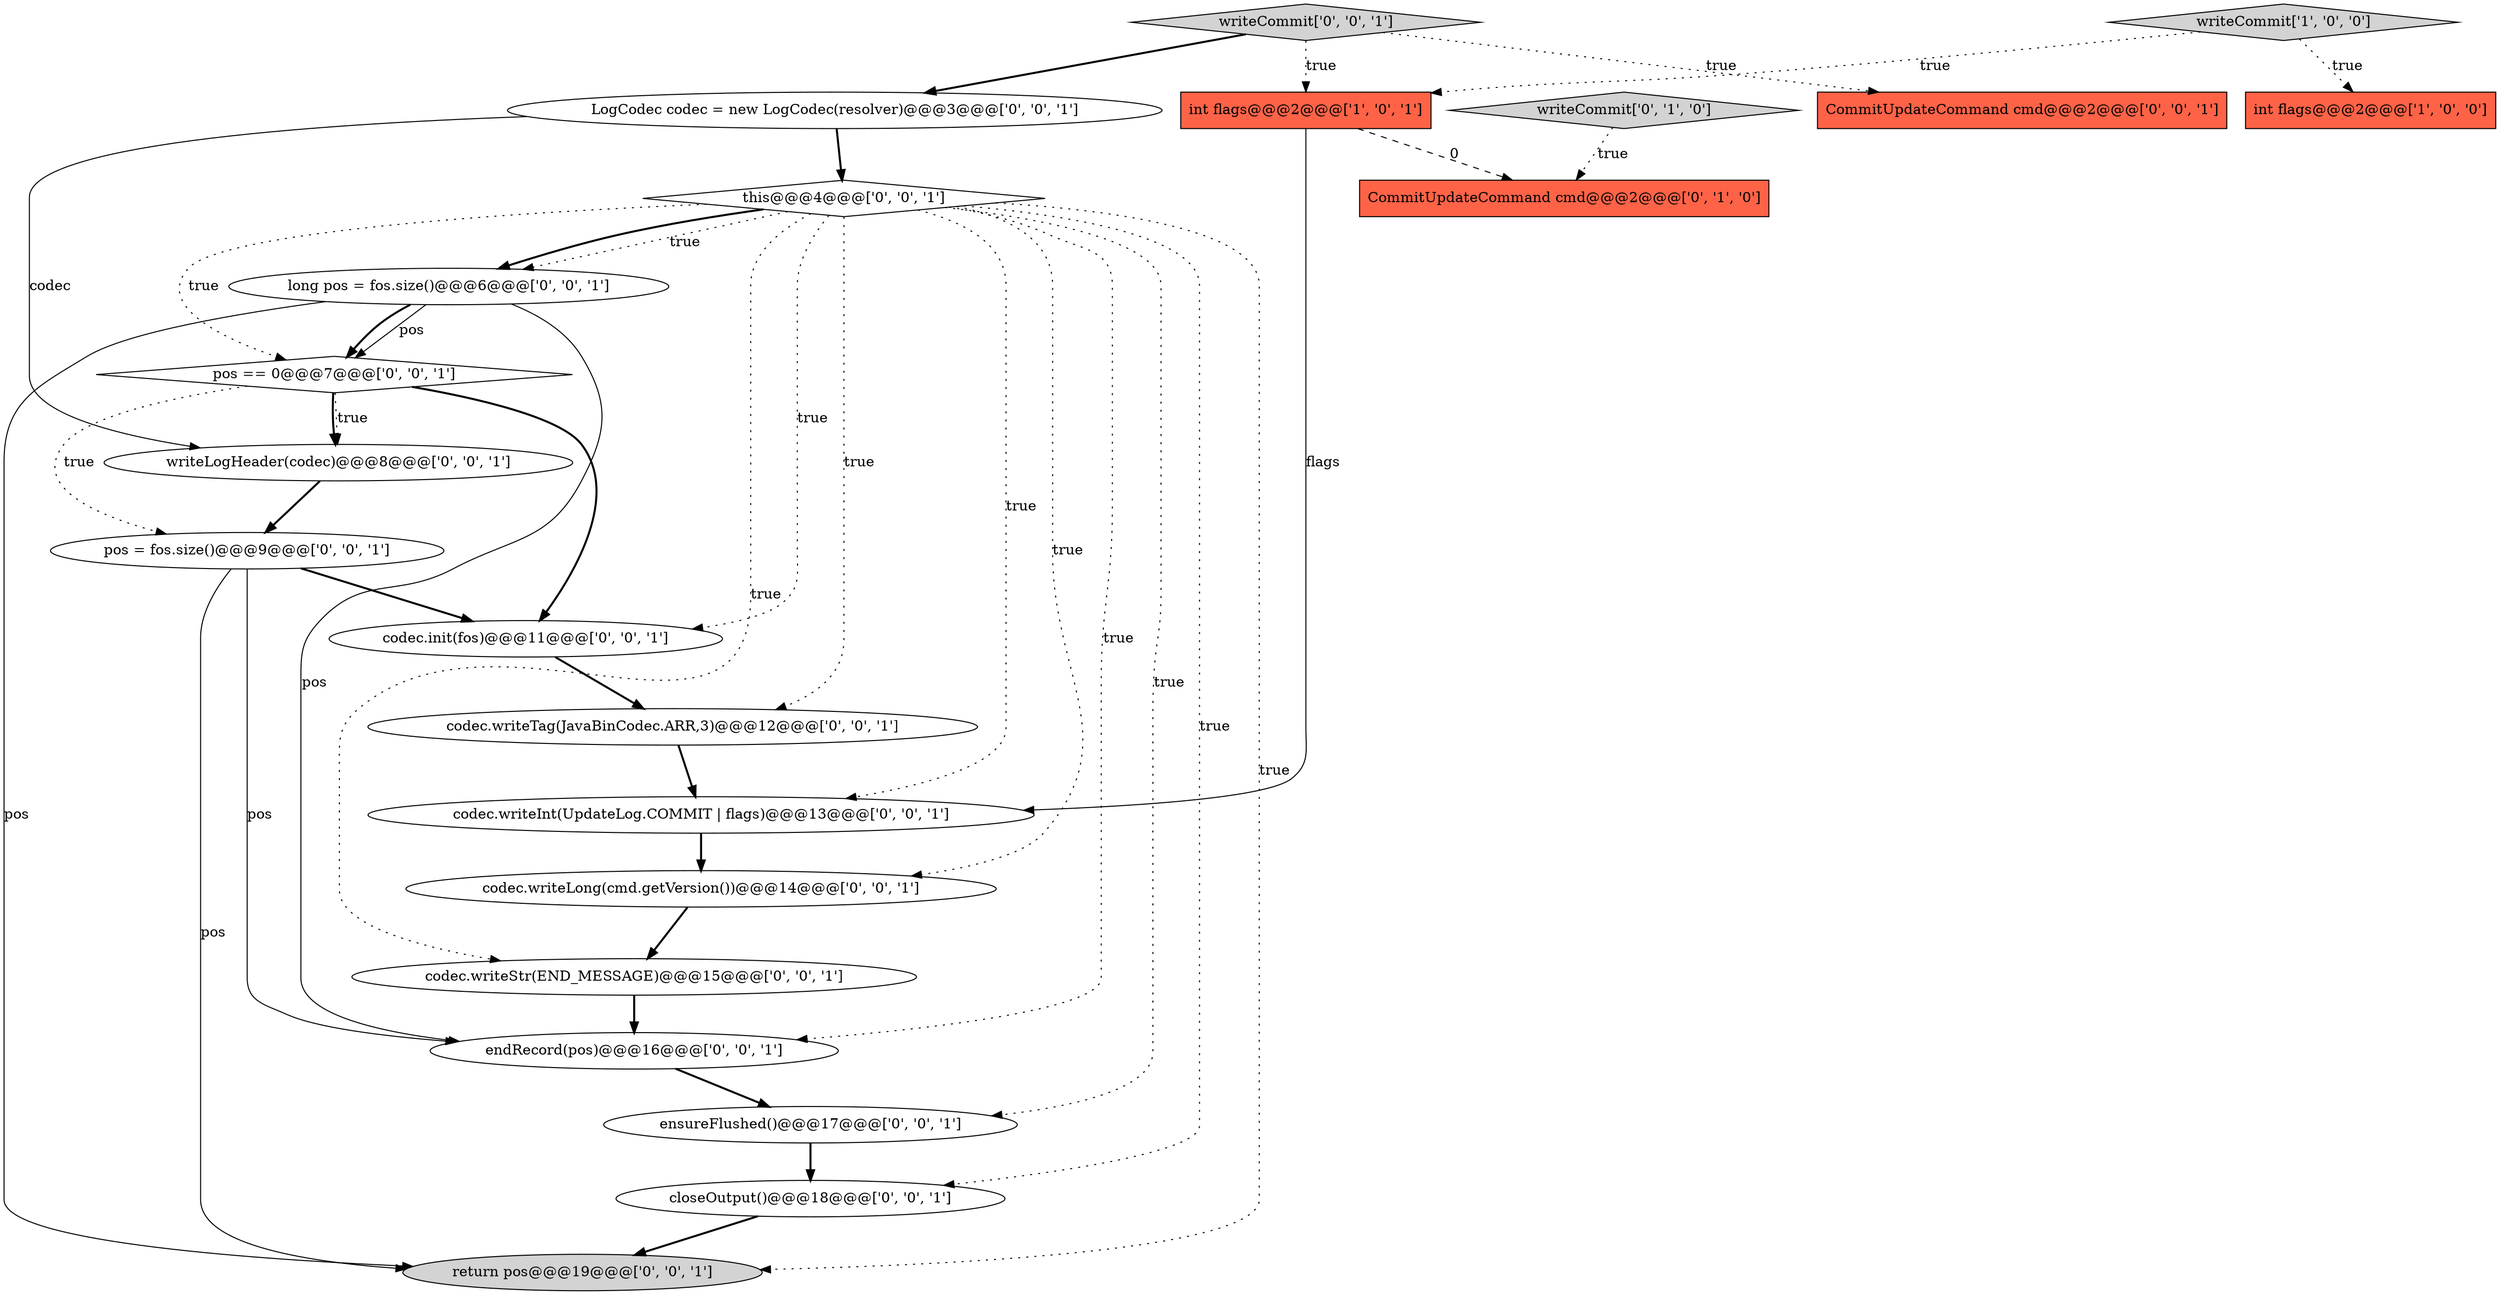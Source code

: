 digraph {
19 [style = filled, label = "return pos@@@19@@@['0', '0', '1']", fillcolor = lightgray, shape = ellipse image = "AAA0AAABBB3BBB"];
12 [style = filled, label = "endRecord(pos)@@@16@@@['0', '0', '1']", fillcolor = white, shape = ellipse image = "AAA0AAABBB3BBB"];
8 [style = filled, label = "codec.init(fos)@@@11@@@['0', '0', '1']", fillcolor = white, shape = ellipse image = "AAA0AAABBB3BBB"];
2 [style = filled, label = "int flags@@@2@@@['1', '0', '1']", fillcolor = tomato, shape = box image = "AAA0AAABBB1BBB"];
21 [style = filled, label = "this@@@4@@@['0', '0', '1']", fillcolor = white, shape = diamond image = "AAA0AAABBB3BBB"];
11 [style = filled, label = "long pos = fos.size()@@@6@@@['0', '0', '1']", fillcolor = white, shape = ellipse image = "AAA0AAABBB3BBB"];
7 [style = filled, label = "writeLogHeader(codec)@@@8@@@['0', '0', '1']", fillcolor = white, shape = ellipse image = "AAA0AAABBB3BBB"];
20 [style = filled, label = "writeCommit['0', '0', '1']", fillcolor = lightgray, shape = diamond image = "AAA0AAABBB3BBB"];
13 [style = filled, label = "closeOutput()@@@18@@@['0', '0', '1']", fillcolor = white, shape = ellipse image = "AAA0AAABBB3BBB"];
0 [style = filled, label = "writeCommit['1', '0', '0']", fillcolor = lightgray, shape = diamond image = "AAA0AAABBB1BBB"];
6 [style = filled, label = "CommitUpdateCommand cmd@@@2@@@['0', '0', '1']", fillcolor = tomato, shape = box image = "AAA0AAABBB3BBB"];
14 [style = filled, label = "LogCodec codec = new LogCodec(resolver)@@@3@@@['0', '0', '1']", fillcolor = white, shape = ellipse image = "AAA0AAABBB3BBB"];
4 [style = filled, label = "CommitUpdateCommand cmd@@@2@@@['0', '1', '0']", fillcolor = tomato, shape = box image = "AAA1AAABBB2BBB"];
10 [style = filled, label = "ensureFlushed()@@@17@@@['0', '0', '1']", fillcolor = white, shape = ellipse image = "AAA0AAABBB3BBB"];
9 [style = filled, label = "codec.writeStr(END_MESSAGE)@@@15@@@['0', '0', '1']", fillcolor = white, shape = ellipse image = "AAA0AAABBB3BBB"];
1 [style = filled, label = "int flags@@@2@@@['1', '0', '0']", fillcolor = tomato, shape = box image = "AAA0AAABBB1BBB"];
16 [style = filled, label = "codec.writeLong(cmd.getVersion())@@@14@@@['0', '0', '1']", fillcolor = white, shape = ellipse image = "AAA0AAABBB3BBB"];
5 [style = filled, label = "codec.writeTag(JavaBinCodec.ARR,3)@@@12@@@['0', '0', '1']", fillcolor = white, shape = ellipse image = "AAA0AAABBB3BBB"];
3 [style = filled, label = "writeCommit['0', '1', '0']", fillcolor = lightgray, shape = diamond image = "AAA0AAABBB2BBB"];
15 [style = filled, label = "pos = fos.size()@@@9@@@['0', '0', '1']", fillcolor = white, shape = ellipse image = "AAA0AAABBB3BBB"];
18 [style = filled, label = "codec.writeInt(UpdateLog.COMMIT | flags)@@@13@@@['0', '0', '1']", fillcolor = white, shape = ellipse image = "AAA0AAABBB3BBB"];
17 [style = filled, label = "pos == 0@@@7@@@['0', '0', '1']", fillcolor = white, shape = diamond image = "AAA0AAABBB3BBB"];
17->8 [style = bold, label=""];
21->12 [style = dotted, label="true"];
16->9 [style = bold, label=""];
21->11 [style = dotted, label="true"];
21->18 [style = dotted, label="true"];
14->7 [style = solid, label="codec"];
21->8 [style = dotted, label="true"];
15->19 [style = solid, label="pos"];
3->4 [style = dotted, label="true"];
2->4 [style = dashed, label="0"];
20->14 [style = bold, label=""];
21->17 [style = dotted, label="true"];
5->18 [style = bold, label=""];
21->10 [style = dotted, label="true"];
17->7 [style = bold, label=""];
13->19 [style = bold, label=""];
12->10 [style = bold, label=""];
17->15 [style = dotted, label="true"];
21->9 [style = dotted, label="true"];
8->5 [style = bold, label=""];
10->13 [style = bold, label=""];
21->11 [style = bold, label=""];
11->17 [style = solid, label="pos"];
11->19 [style = solid, label="pos"];
15->12 [style = solid, label="pos"];
21->19 [style = dotted, label="true"];
11->12 [style = solid, label="pos"];
20->2 [style = dotted, label="true"];
11->17 [style = bold, label=""];
7->15 [style = bold, label=""];
21->13 [style = dotted, label="true"];
17->7 [style = dotted, label="true"];
9->12 [style = bold, label=""];
0->2 [style = dotted, label="true"];
21->16 [style = dotted, label="true"];
2->18 [style = solid, label="flags"];
15->8 [style = bold, label=""];
14->21 [style = bold, label=""];
20->6 [style = dotted, label="true"];
0->1 [style = dotted, label="true"];
21->5 [style = dotted, label="true"];
18->16 [style = bold, label=""];
}
